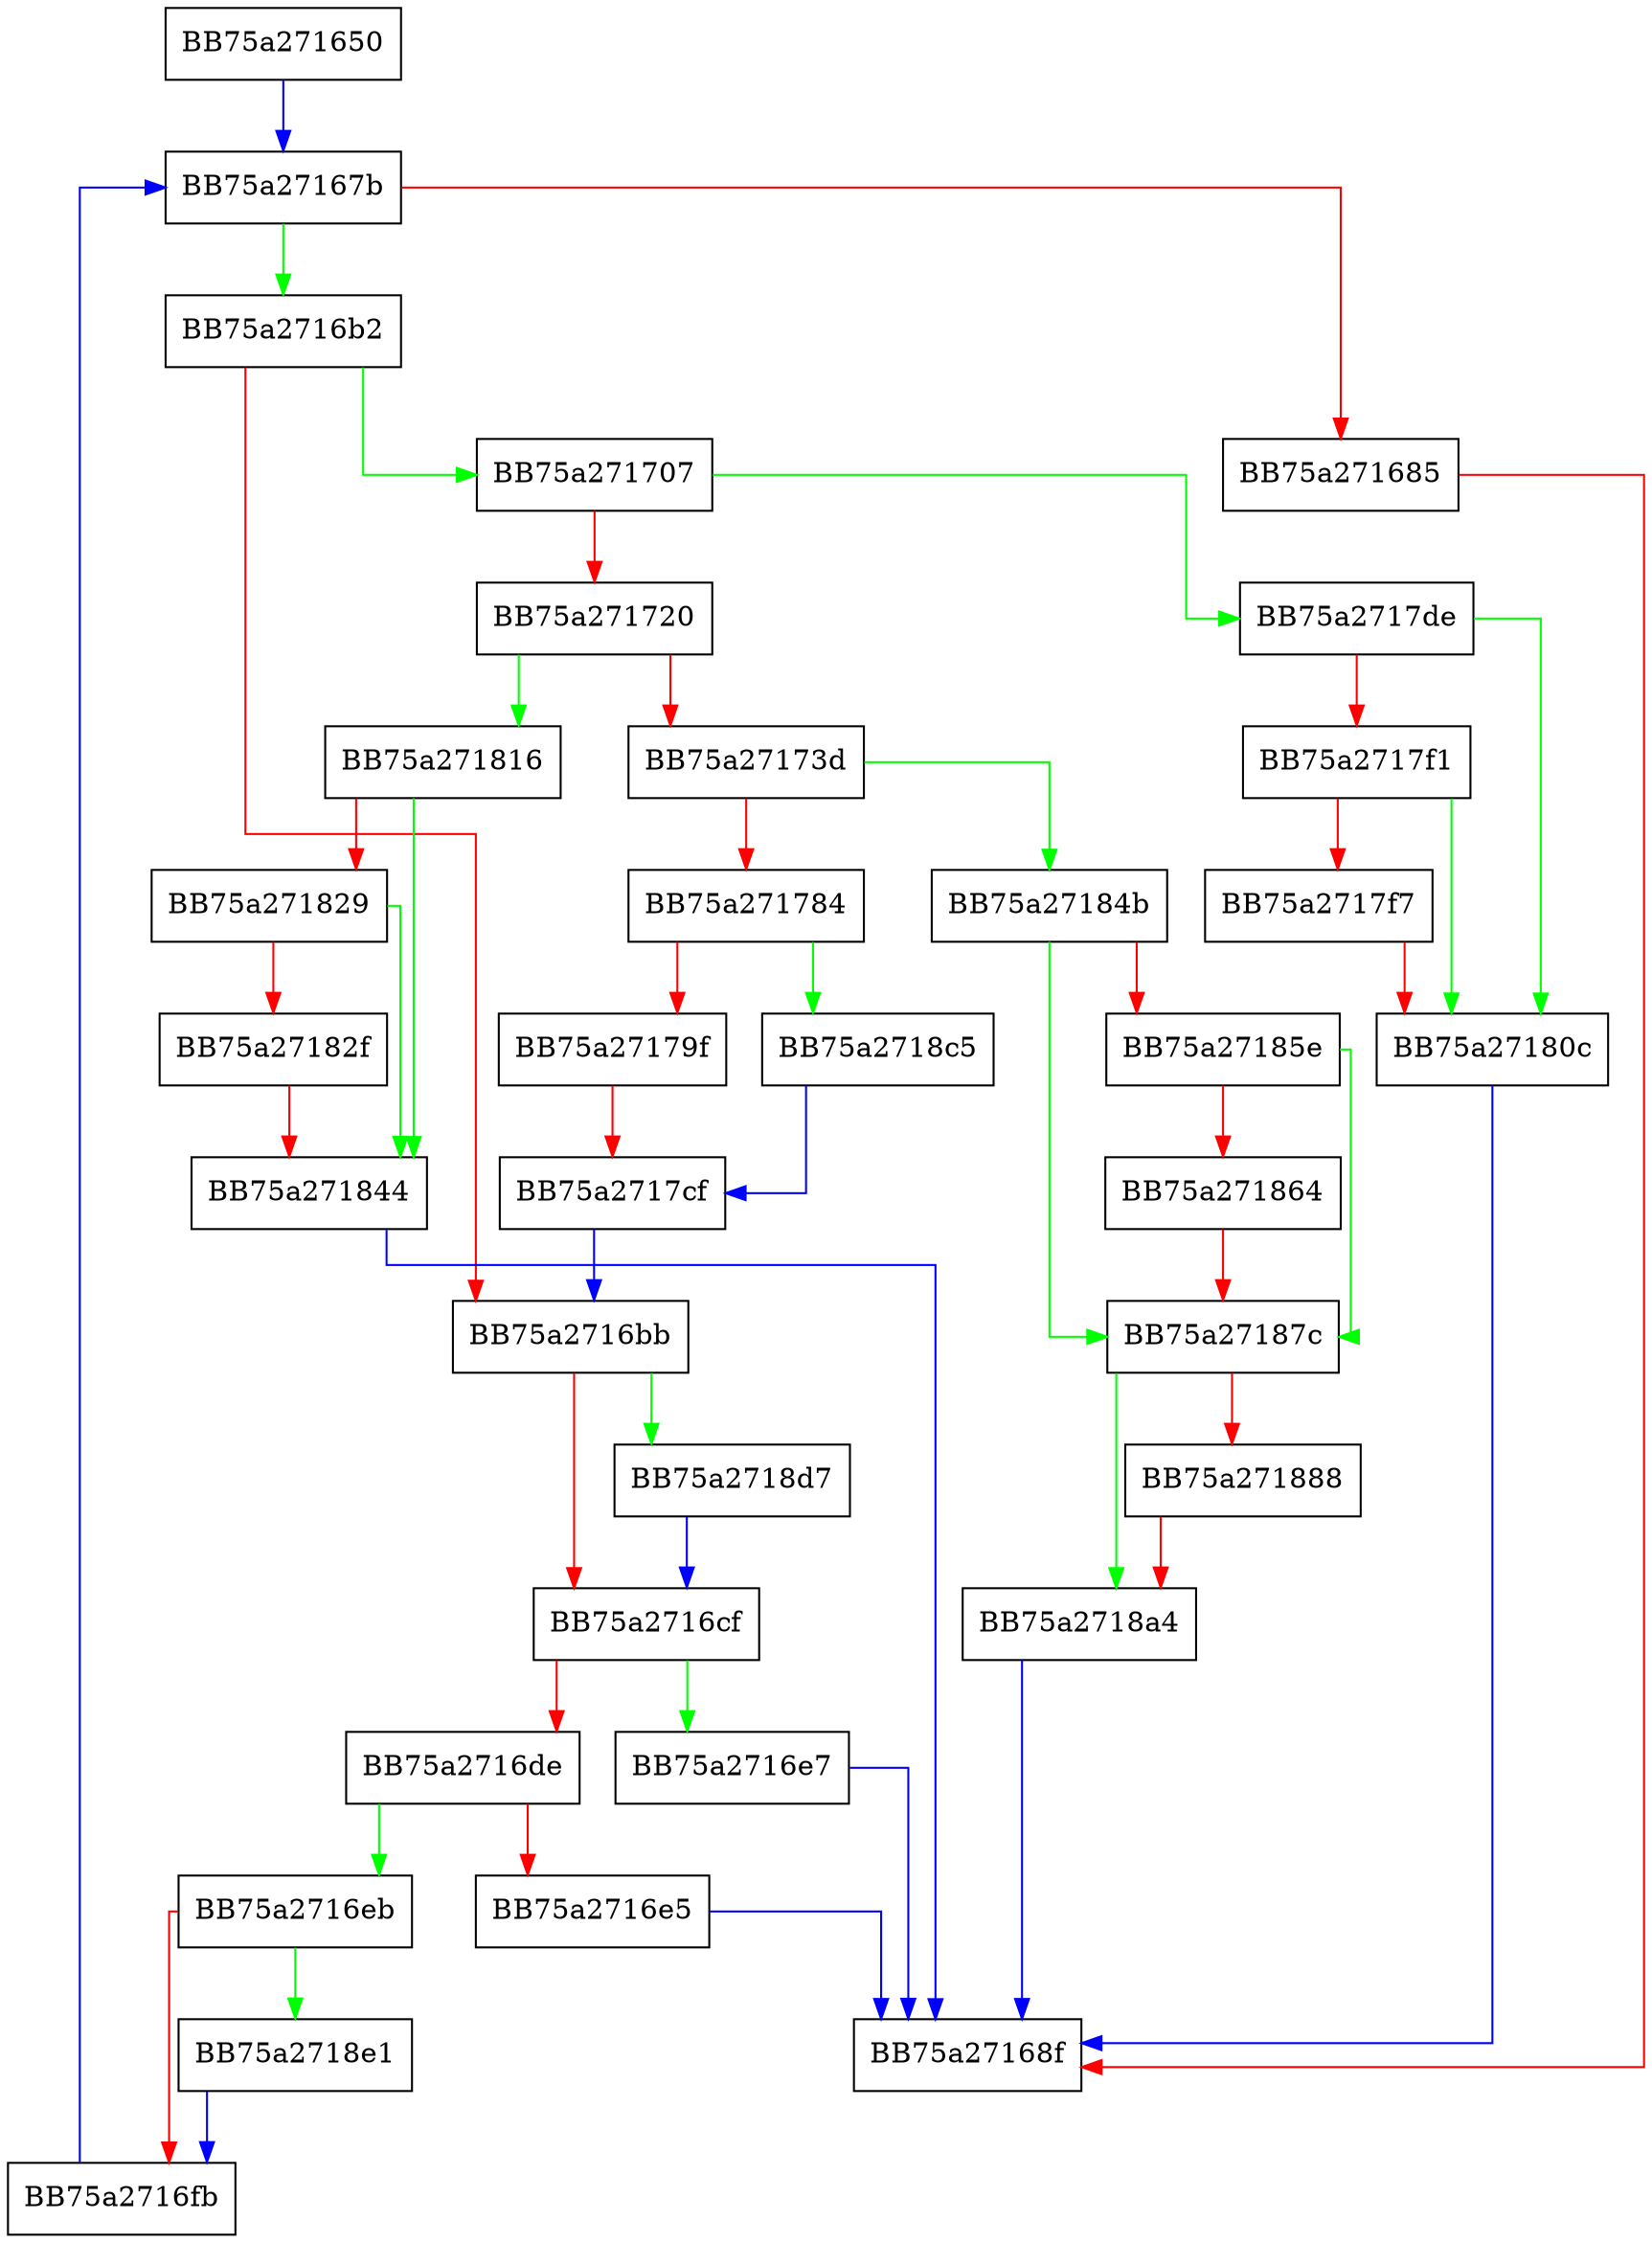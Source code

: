 digraph FindNext {
  node [shape="box"];
  graph [splines=ortho];
  BB75a271650 -> BB75a27167b [color="blue"];
  BB75a27167b -> BB75a2716b2 [color="green"];
  BB75a27167b -> BB75a271685 [color="red"];
  BB75a271685 -> BB75a27168f [color="red"];
  BB75a2716b2 -> BB75a271707 [color="green"];
  BB75a2716b2 -> BB75a2716bb [color="red"];
  BB75a2716bb -> BB75a2718d7 [color="green"];
  BB75a2716bb -> BB75a2716cf [color="red"];
  BB75a2716cf -> BB75a2716e7 [color="green"];
  BB75a2716cf -> BB75a2716de [color="red"];
  BB75a2716de -> BB75a2716eb [color="green"];
  BB75a2716de -> BB75a2716e5 [color="red"];
  BB75a2716e5 -> BB75a27168f [color="blue"];
  BB75a2716e7 -> BB75a27168f [color="blue"];
  BB75a2716eb -> BB75a2718e1 [color="green"];
  BB75a2716eb -> BB75a2716fb [color="red"];
  BB75a2716fb -> BB75a27167b [color="blue"];
  BB75a271707 -> BB75a2717de [color="green"];
  BB75a271707 -> BB75a271720 [color="red"];
  BB75a271720 -> BB75a271816 [color="green"];
  BB75a271720 -> BB75a27173d [color="red"];
  BB75a27173d -> BB75a27184b [color="green"];
  BB75a27173d -> BB75a271784 [color="red"];
  BB75a271784 -> BB75a2718c5 [color="green"];
  BB75a271784 -> BB75a27179f [color="red"];
  BB75a27179f -> BB75a2717cf [color="red"];
  BB75a2717cf -> BB75a2716bb [color="blue"];
  BB75a2717de -> BB75a27180c [color="green"];
  BB75a2717de -> BB75a2717f1 [color="red"];
  BB75a2717f1 -> BB75a27180c [color="green"];
  BB75a2717f1 -> BB75a2717f7 [color="red"];
  BB75a2717f7 -> BB75a27180c [color="red"];
  BB75a27180c -> BB75a27168f [color="blue"];
  BB75a271816 -> BB75a271844 [color="green"];
  BB75a271816 -> BB75a271829 [color="red"];
  BB75a271829 -> BB75a271844 [color="green"];
  BB75a271829 -> BB75a27182f [color="red"];
  BB75a27182f -> BB75a271844 [color="red"];
  BB75a271844 -> BB75a27168f [color="blue"];
  BB75a27184b -> BB75a27187c [color="green"];
  BB75a27184b -> BB75a27185e [color="red"];
  BB75a27185e -> BB75a27187c [color="green"];
  BB75a27185e -> BB75a271864 [color="red"];
  BB75a271864 -> BB75a27187c [color="red"];
  BB75a27187c -> BB75a2718a4 [color="green"];
  BB75a27187c -> BB75a271888 [color="red"];
  BB75a271888 -> BB75a2718a4 [color="red"];
  BB75a2718a4 -> BB75a27168f [color="blue"];
  BB75a2718c5 -> BB75a2717cf [color="blue"];
  BB75a2718d7 -> BB75a2716cf [color="blue"];
  BB75a2718e1 -> BB75a2716fb [color="blue"];
}